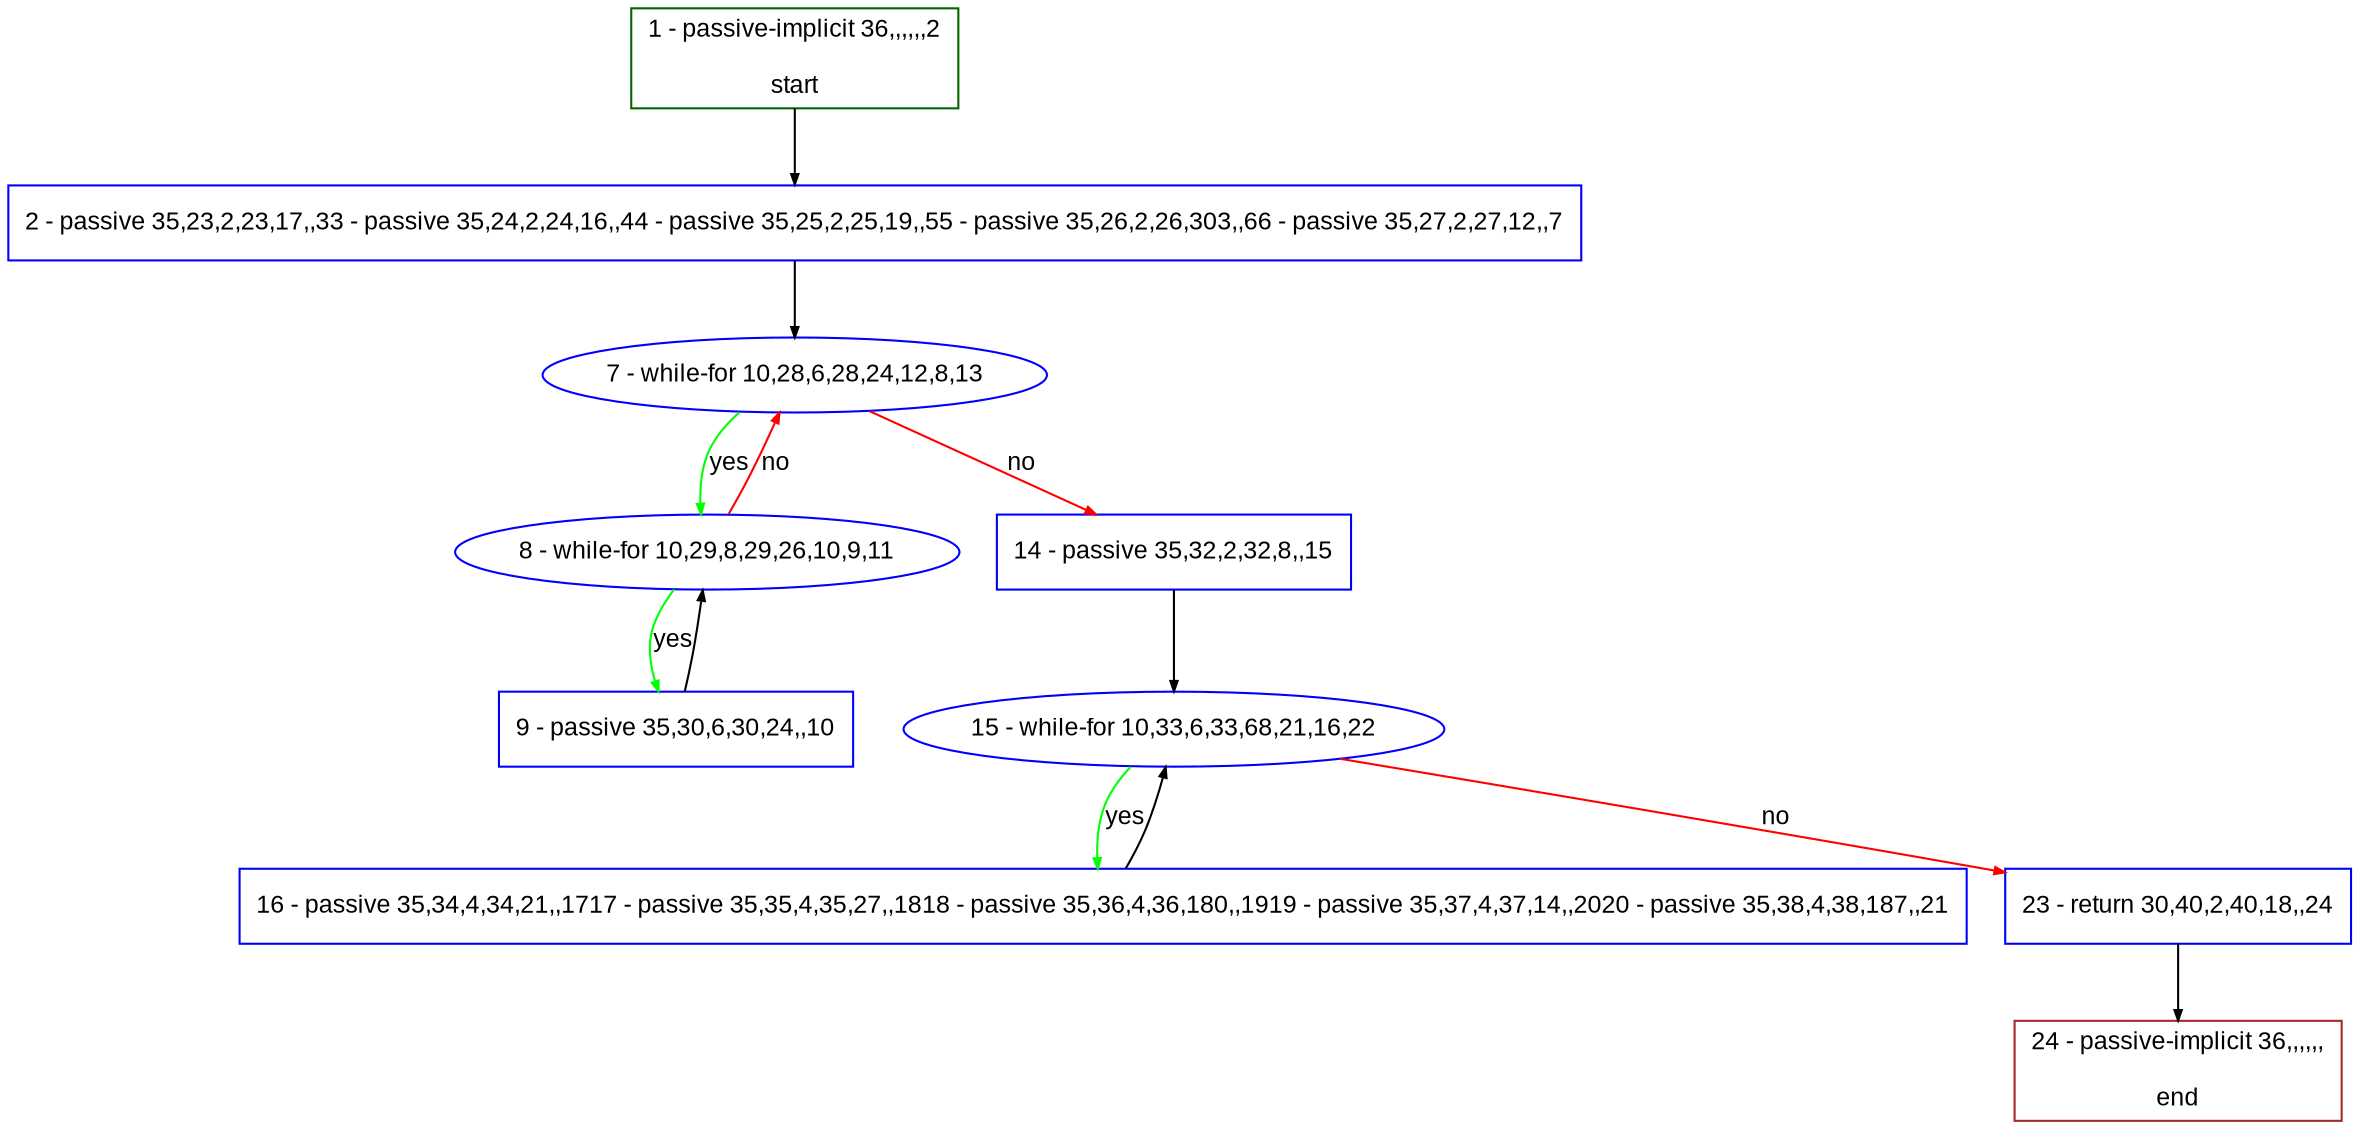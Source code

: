 digraph "" {
  graph [pack="true", label="", fontsize="12", packmode="clust", fontname="Arial", fillcolor="#FFFFCC", bgcolor="white", style="rounded,filled", compound="true"];
  node [node_initialized="no", label="", color="grey", fontsize="12", fillcolor="white", fontname="Arial", style="filled", shape="rectangle", compound="true", fixedsize="false"];
  edge [fontcolor="black", arrowhead="normal", arrowtail="none", arrowsize="0.5", ltail="", label="", color="black", fontsize="12", lhead="", fontname="Arial", dir="forward", compound="true"];
  __N1 [label="2 - passive 35,23,2,23,17,,33 - passive 35,24,2,24,16,,44 - passive 35,25,2,25,19,,55 - passive 35,26,2,26,303,,66 - passive 35,27,2,27,12,,7", color="#0000ff", fillcolor="#ffffff", style="filled", shape="box"];
  __N2 [label="1 - passive-implicit 36,,,,,,2\n\nstart", color="#006400", fillcolor="#ffffff", style="filled", shape="box"];
  __N3 [label="7 - while-for 10,28,6,28,24,12,8,13", color="#0000ff", fillcolor="#ffffff", style="filled", shape="oval"];
  __N4 [label="8 - while-for 10,29,8,29,26,10,9,11", color="#0000ff", fillcolor="#ffffff", style="filled", shape="oval"];
  __N5 [label="14 - passive 35,32,2,32,8,,15", color="#0000ff", fillcolor="#ffffff", style="filled", shape="box"];
  __N6 [label="9 - passive 35,30,6,30,24,,10", color="#0000ff", fillcolor="#ffffff", style="filled", shape="box"];
  __N7 [label="15 - while-for 10,33,6,33,68,21,16,22", color="#0000ff", fillcolor="#ffffff", style="filled", shape="oval"];
  __N8 [label="16 - passive 35,34,4,34,21,,1717 - passive 35,35,4,35,27,,1818 - passive 35,36,4,36,180,,1919 - passive 35,37,4,37,14,,2020 - passive 35,38,4,38,187,,21", color="#0000ff", fillcolor="#ffffff", style="filled", shape="box"];
  __N9 [label="23 - return 30,40,2,40,18,,24", color="#0000ff", fillcolor="#ffffff", style="filled", shape="box"];
  __N10 [label="24 - passive-implicit 36,,,,,,\n\nend", color="#a52a2a", fillcolor="#ffffff", style="filled", shape="box"];
  __N2 -> __N1 [arrowhead="normal", arrowtail="none", color="#000000", label="", dir="forward"];
  __N1 -> __N3 [arrowhead="normal", arrowtail="none", color="#000000", label="", dir="forward"];
  __N3 -> __N4 [arrowhead="normal", arrowtail="none", color="#00ff00", label="yes", dir="forward"];
  __N4 -> __N3 [arrowhead="normal", arrowtail="none", color="#ff0000", label="no", dir="forward"];
  __N3 -> __N5 [arrowhead="normal", arrowtail="none", color="#ff0000", label="no", dir="forward"];
  __N4 -> __N6 [arrowhead="normal", arrowtail="none", color="#00ff00", label="yes", dir="forward"];
  __N6 -> __N4 [arrowhead="normal", arrowtail="none", color="#000000", label="", dir="forward"];
  __N5 -> __N7 [arrowhead="normal", arrowtail="none", color="#000000", label="", dir="forward"];
  __N7 -> __N8 [arrowhead="normal", arrowtail="none", color="#00ff00", label="yes", dir="forward"];
  __N8 -> __N7 [arrowhead="normal", arrowtail="none", color="#000000", label="", dir="forward"];
  __N7 -> __N9 [arrowhead="normal", arrowtail="none", color="#ff0000", label="no", dir="forward"];
  __N9 -> __N10 [arrowhead="normal", arrowtail="none", color="#000000", label="", dir="forward"];
}
